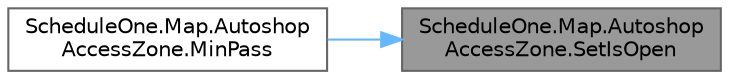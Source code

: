 digraph "ScheduleOne.Map.AutoshopAccessZone.SetIsOpen"
{
 // LATEX_PDF_SIZE
  bgcolor="transparent";
  edge [fontname=Helvetica,fontsize=10,labelfontname=Helvetica,labelfontsize=10];
  node [fontname=Helvetica,fontsize=10,shape=box,height=0.2,width=0.4];
  rankdir="RL";
  Node1 [id="Node000001",label="ScheduleOne.Map.Autoshop\lAccessZone.SetIsOpen",height=0.2,width=0.4,color="gray40", fillcolor="grey60", style="filled", fontcolor="black",tooltip=" "];
  Node1 -> Node2 [id="edge1_Node000001_Node000002",dir="back",color="steelblue1",style="solid",tooltip=" "];
  Node2 [id="Node000002",label="ScheduleOne.Map.Autoshop\lAccessZone.MinPass",height=0.2,width=0.4,color="grey40", fillcolor="white", style="filled",URL="$class_schedule_one_1_1_map_1_1_autoshop_access_zone.html#a26a74d6e24daa5356936fce60e38318c",tooltip=" "];
}
